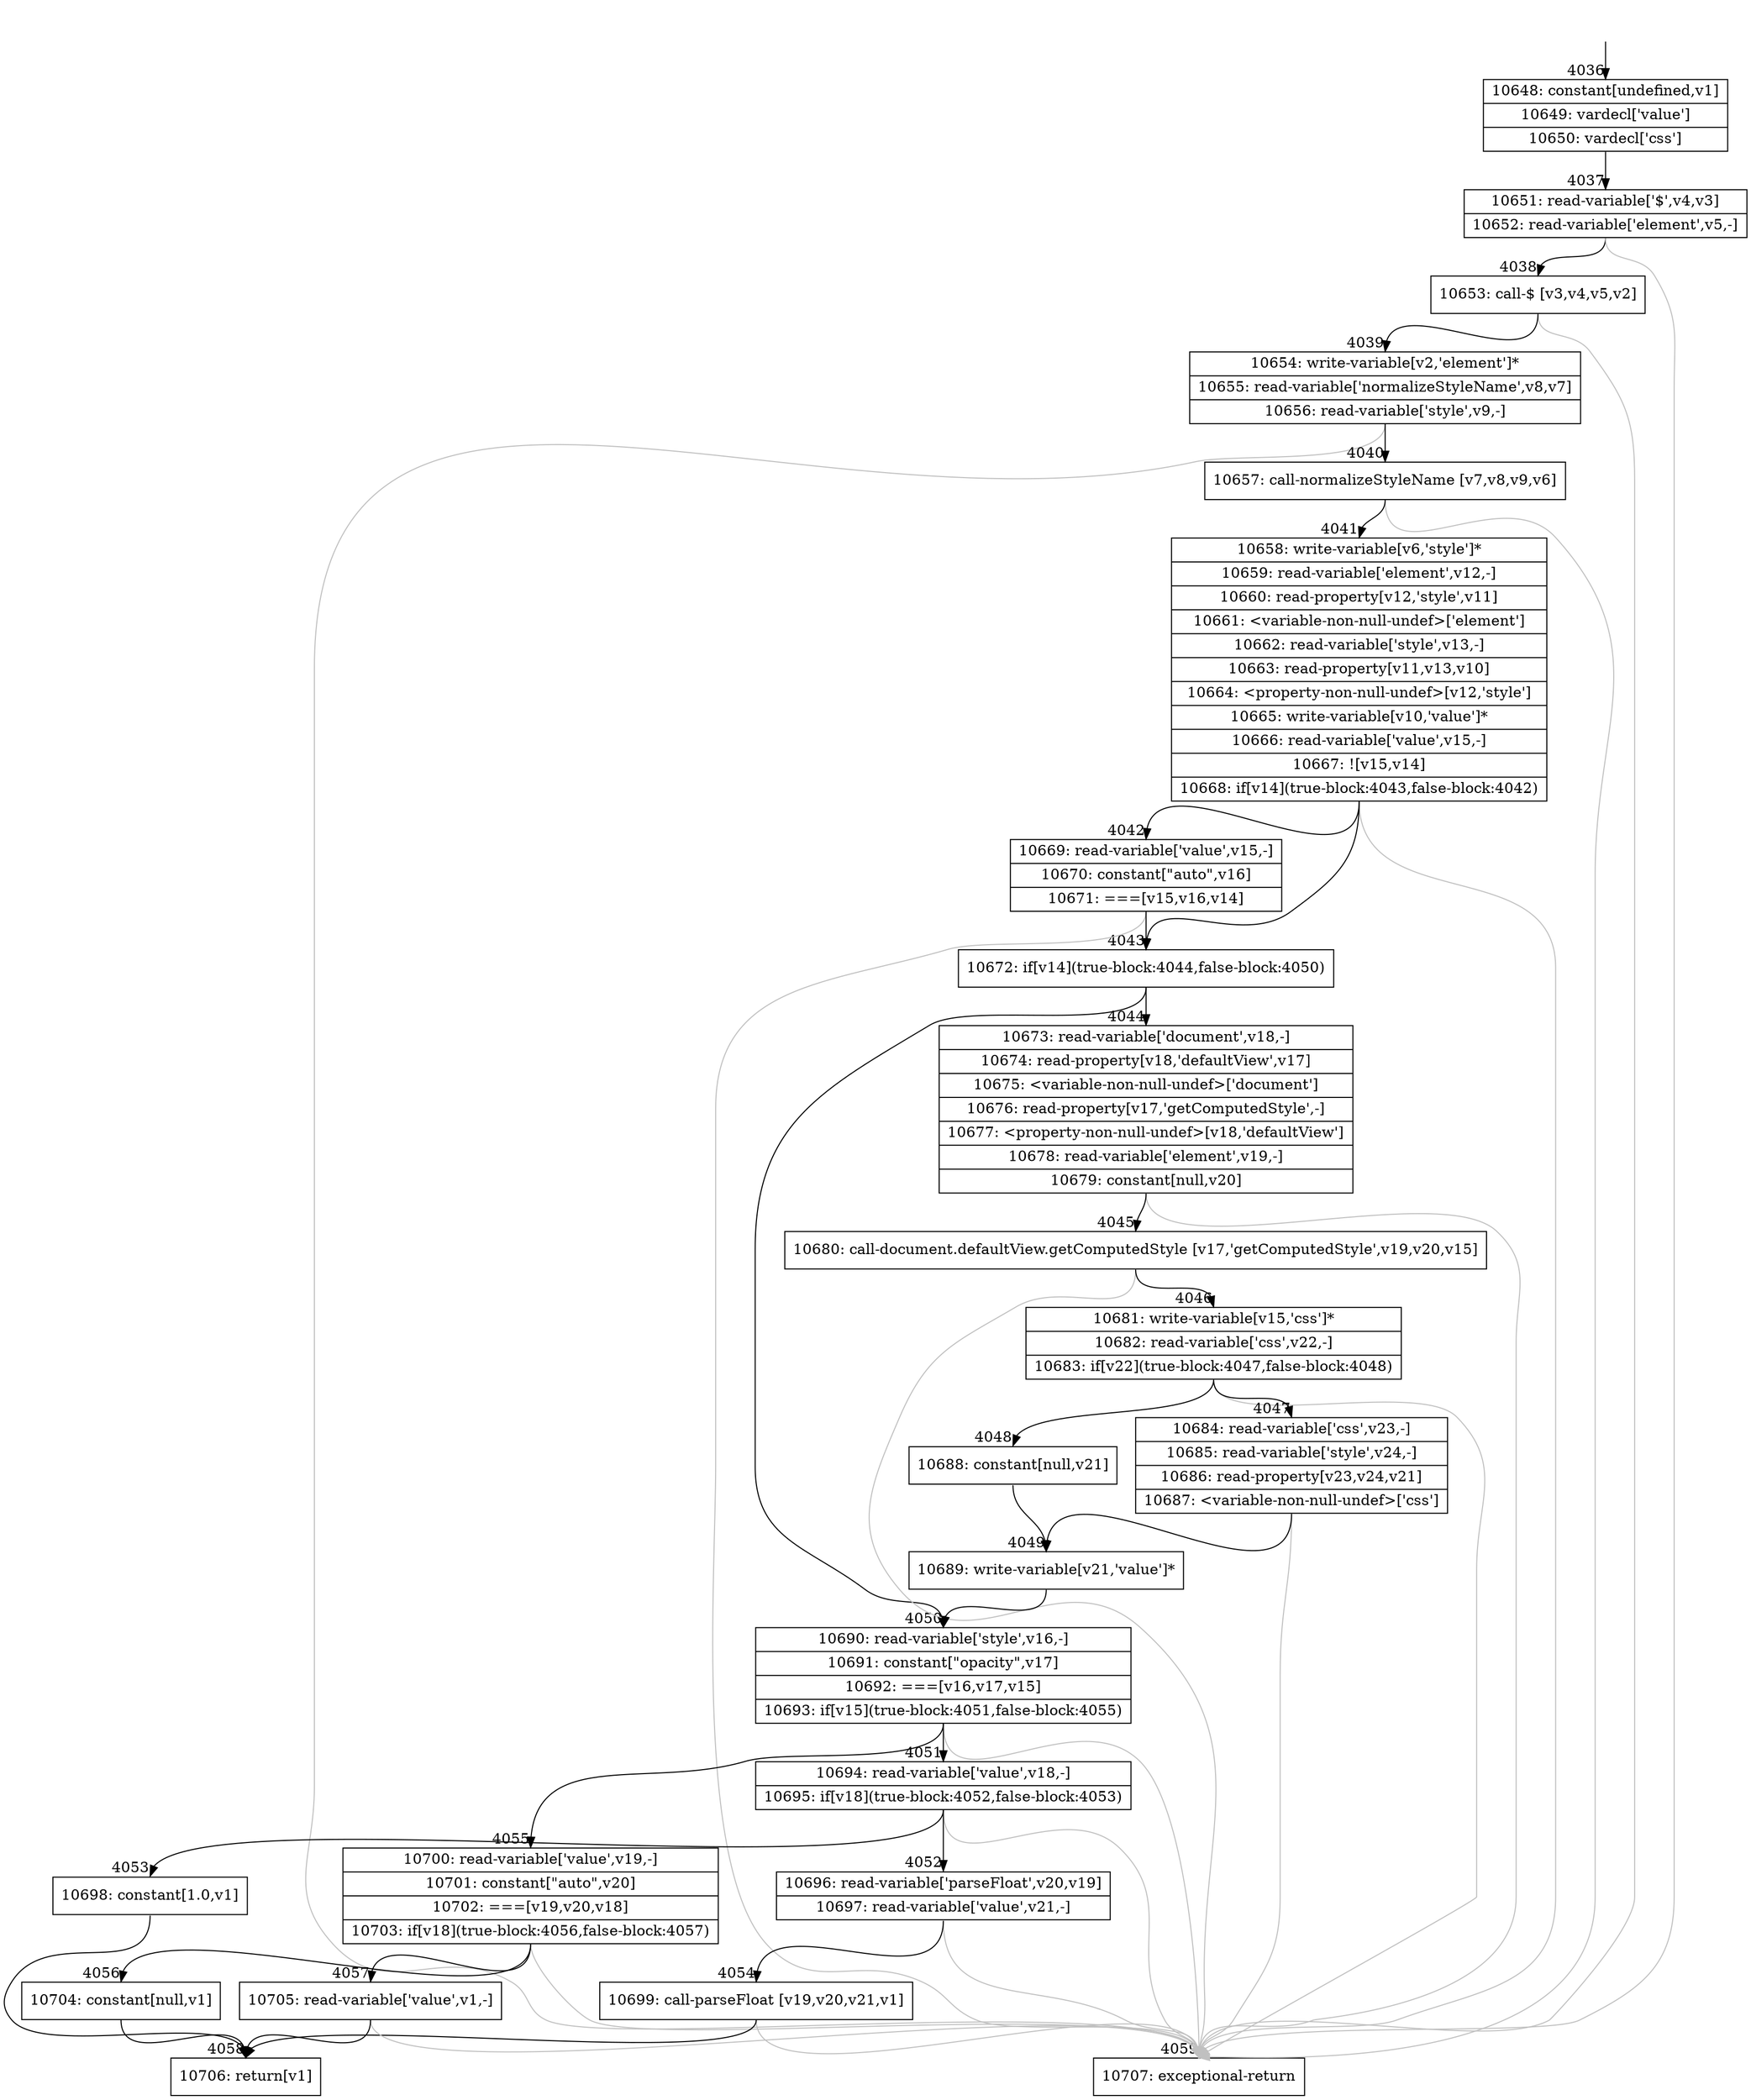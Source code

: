 digraph {
rankdir="TD"
BB_entry342[shape=none,label=""];
BB_entry342 -> BB4036 [tailport=s, headport=n, headlabel="    4036"]
BB4036 [shape=record label="{10648: constant[undefined,v1]|10649: vardecl['value']|10650: vardecl['css']}" ] 
BB4036 -> BB4037 [tailport=s, headport=n, headlabel="      4037"]
BB4037 [shape=record label="{10651: read-variable['$',v4,v3]|10652: read-variable['element',v5,-]}" ] 
BB4037 -> BB4038 [tailport=s, headport=n, headlabel="      4038"]
BB4037 -> BB4059 [tailport=s, headport=n, color=gray, headlabel="      4059"]
BB4038 [shape=record label="{10653: call-$ [v3,v4,v5,v2]}" ] 
BB4038 -> BB4039 [tailport=s, headport=n, headlabel="      4039"]
BB4038 -> BB4059 [tailport=s, headport=n, color=gray]
BB4039 [shape=record label="{10654: write-variable[v2,'element']*|10655: read-variable['normalizeStyleName',v8,v7]|10656: read-variable['style',v9,-]}" ] 
BB4039 -> BB4040 [tailport=s, headport=n, headlabel="      4040"]
BB4039 -> BB4059 [tailport=s, headport=n, color=gray]
BB4040 [shape=record label="{10657: call-normalizeStyleName [v7,v8,v9,v6]}" ] 
BB4040 -> BB4041 [tailport=s, headport=n, headlabel="      4041"]
BB4040 -> BB4059 [tailport=s, headport=n, color=gray]
BB4041 [shape=record label="{10658: write-variable[v6,'style']*|10659: read-variable['element',v12,-]|10660: read-property[v12,'style',v11]|10661: \<variable-non-null-undef\>['element']|10662: read-variable['style',v13,-]|10663: read-property[v11,v13,v10]|10664: \<property-non-null-undef\>[v12,'style']|10665: write-variable[v10,'value']*|10666: read-variable['value',v15,-]|10667: ![v15,v14]|10668: if[v14](true-block:4043,false-block:4042)}" ] 
BB4041 -> BB4043 [tailport=s, headport=n, headlabel="      4043"]
BB4041 -> BB4042 [tailport=s, headport=n, headlabel="      4042"]
BB4041 -> BB4059 [tailport=s, headport=n, color=gray]
BB4042 [shape=record label="{10669: read-variable['value',v15,-]|10670: constant[\"auto\",v16]|10671: ===[v15,v16,v14]}" ] 
BB4042 -> BB4043 [tailport=s, headport=n]
BB4042 -> BB4059 [tailport=s, headport=n, color=gray]
BB4043 [shape=record label="{10672: if[v14](true-block:4044,false-block:4050)}" ] 
BB4043 -> BB4044 [tailport=s, headport=n, headlabel="      4044"]
BB4043 -> BB4050 [tailport=s, headport=n, headlabel="      4050"]
BB4044 [shape=record label="{10673: read-variable['document',v18,-]|10674: read-property[v18,'defaultView',v17]|10675: \<variable-non-null-undef\>['document']|10676: read-property[v17,'getComputedStyle',-]|10677: \<property-non-null-undef\>[v18,'defaultView']|10678: read-variable['element',v19,-]|10679: constant[null,v20]}" ] 
BB4044 -> BB4045 [tailport=s, headport=n, headlabel="      4045"]
BB4044 -> BB4059 [tailport=s, headport=n, color=gray]
BB4045 [shape=record label="{10680: call-document.defaultView.getComputedStyle [v17,'getComputedStyle',v19,v20,v15]}" ] 
BB4045 -> BB4046 [tailport=s, headport=n, headlabel="      4046"]
BB4045 -> BB4059 [tailport=s, headport=n, color=gray]
BB4046 [shape=record label="{10681: write-variable[v15,'css']*|10682: read-variable['css',v22,-]|10683: if[v22](true-block:4047,false-block:4048)}" ] 
BB4046 -> BB4047 [tailport=s, headport=n, headlabel="      4047"]
BB4046 -> BB4048 [tailport=s, headport=n, headlabel="      4048"]
BB4046 -> BB4059 [tailport=s, headport=n, color=gray]
BB4047 [shape=record label="{10684: read-variable['css',v23,-]|10685: read-variable['style',v24,-]|10686: read-property[v23,v24,v21]|10687: \<variable-non-null-undef\>['css']}" ] 
BB4047 -> BB4049 [tailport=s, headport=n, headlabel="      4049"]
BB4047 -> BB4059 [tailport=s, headport=n, color=gray]
BB4048 [shape=record label="{10688: constant[null,v21]}" ] 
BB4048 -> BB4049 [tailport=s, headport=n]
BB4049 [shape=record label="{10689: write-variable[v21,'value']*}" ] 
BB4049 -> BB4050 [tailport=s, headport=n]
BB4050 [shape=record label="{10690: read-variable['style',v16,-]|10691: constant[\"opacity\",v17]|10692: ===[v16,v17,v15]|10693: if[v15](true-block:4051,false-block:4055)}" ] 
BB4050 -> BB4051 [tailport=s, headport=n, headlabel="      4051"]
BB4050 -> BB4055 [tailport=s, headport=n, headlabel="      4055"]
BB4050 -> BB4059 [tailport=s, headport=n, color=gray]
BB4051 [shape=record label="{10694: read-variable['value',v18,-]|10695: if[v18](true-block:4052,false-block:4053)}" ] 
BB4051 -> BB4052 [tailport=s, headport=n, headlabel="      4052"]
BB4051 -> BB4053 [tailport=s, headport=n, headlabel="      4053"]
BB4051 -> BB4059 [tailport=s, headport=n, color=gray]
BB4052 [shape=record label="{10696: read-variable['parseFloat',v20,v19]|10697: read-variable['value',v21,-]}" ] 
BB4052 -> BB4054 [tailport=s, headport=n, headlabel="      4054"]
BB4052 -> BB4059 [tailport=s, headport=n, color=gray]
BB4053 [shape=record label="{10698: constant[1.0,v1]}" ] 
BB4053 -> BB4058 [tailport=s, headport=n, headlabel="      4058"]
BB4054 [shape=record label="{10699: call-parseFloat [v19,v20,v21,v1]}" ] 
BB4054 -> BB4058 [tailport=s, headport=n]
BB4054 -> BB4059 [tailport=s, headport=n, color=gray]
BB4055 [shape=record label="{10700: read-variable['value',v19,-]|10701: constant[\"auto\",v20]|10702: ===[v19,v20,v18]|10703: if[v18](true-block:4056,false-block:4057)}" ] 
BB4055 -> BB4056 [tailport=s, headport=n, headlabel="      4056"]
BB4055 -> BB4057 [tailport=s, headport=n, headlabel="      4057"]
BB4055 -> BB4059 [tailport=s, headport=n, color=gray]
BB4056 [shape=record label="{10704: constant[null,v1]}" ] 
BB4056 -> BB4058 [tailport=s, headport=n]
BB4057 [shape=record label="{10705: read-variable['value',v1,-]}" ] 
BB4057 -> BB4058 [tailport=s, headport=n]
BB4057 -> BB4059 [tailport=s, headport=n, color=gray]
BB4058 [shape=record label="{10706: return[v1]}" ] 
BB4059 [shape=record label="{10707: exceptional-return}" ] 
//#$~ 3099
}
